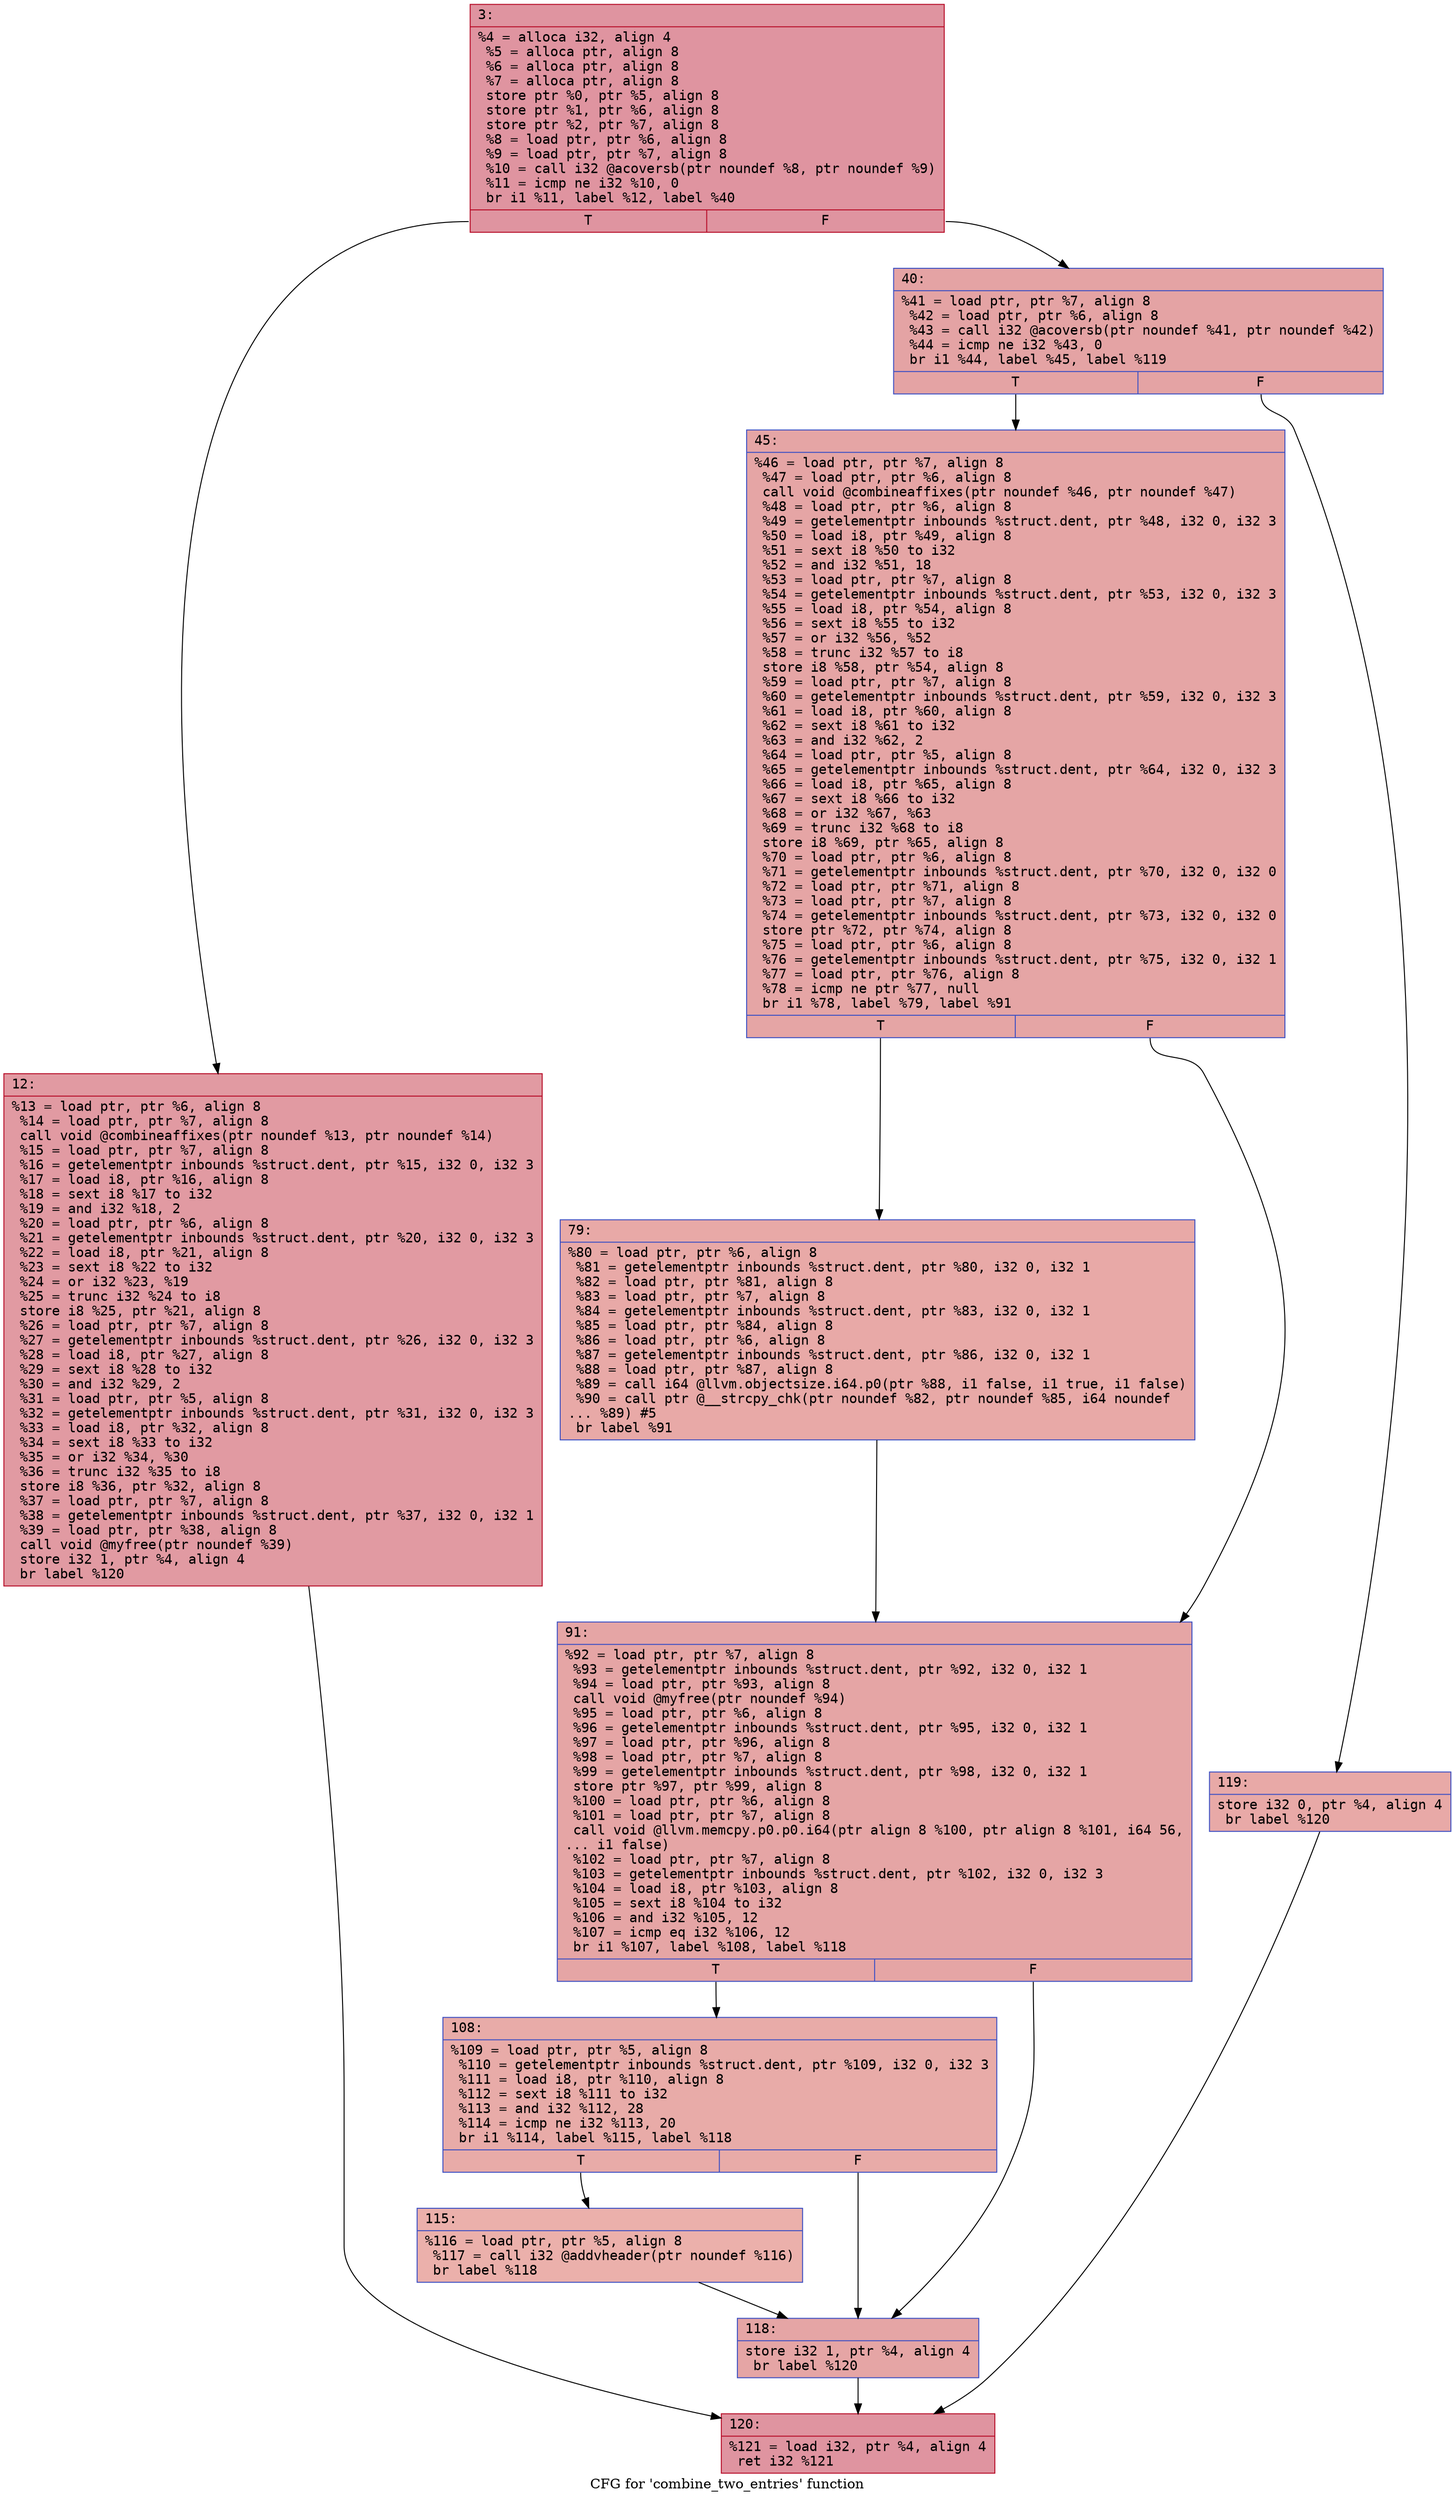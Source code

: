 digraph "CFG for 'combine_two_entries' function" {
	label="CFG for 'combine_two_entries' function";

	Node0x6000000d0d70 [shape=record,color="#b70d28ff", style=filled, fillcolor="#b70d2870" fontname="Courier",label="{3:\l|  %4 = alloca i32, align 4\l  %5 = alloca ptr, align 8\l  %6 = alloca ptr, align 8\l  %7 = alloca ptr, align 8\l  store ptr %0, ptr %5, align 8\l  store ptr %1, ptr %6, align 8\l  store ptr %2, ptr %7, align 8\l  %8 = load ptr, ptr %6, align 8\l  %9 = load ptr, ptr %7, align 8\l  %10 = call i32 @acoversb(ptr noundef %8, ptr noundef %9)\l  %11 = icmp ne i32 %10, 0\l  br i1 %11, label %12, label %40\l|{<s0>T|<s1>F}}"];
	Node0x6000000d0d70:s0 -> Node0x6000000d0dc0[tooltip="3 -> 12\nProbability 62.50%" ];
	Node0x6000000d0d70:s1 -> Node0x6000000d0e10[tooltip="3 -> 40\nProbability 37.50%" ];
	Node0x6000000d0dc0 [shape=record,color="#b70d28ff", style=filled, fillcolor="#bb1b2c70" fontname="Courier",label="{12:\l|  %13 = load ptr, ptr %6, align 8\l  %14 = load ptr, ptr %7, align 8\l  call void @combineaffixes(ptr noundef %13, ptr noundef %14)\l  %15 = load ptr, ptr %7, align 8\l  %16 = getelementptr inbounds %struct.dent, ptr %15, i32 0, i32 3\l  %17 = load i8, ptr %16, align 8\l  %18 = sext i8 %17 to i32\l  %19 = and i32 %18, 2\l  %20 = load ptr, ptr %6, align 8\l  %21 = getelementptr inbounds %struct.dent, ptr %20, i32 0, i32 3\l  %22 = load i8, ptr %21, align 8\l  %23 = sext i8 %22 to i32\l  %24 = or i32 %23, %19\l  %25 = trunc i32 %24 to i8\l  store i8 %25, ptr %21, align 8\l  %26 = load ptr, ptr %7, align 8\l  %27 = getelementptr inbounds %struct.dent, ptr %26, i32 0, i32 3\l  %28 = load i8, ptr %27, align 8\l  %29 = sext i8 %28 to i32\l  %30 = and i32 %29, 2\l  %31 = load ptr, ptr %5, align 8\l  %32 = getelementptr inbounds %struct.dent, ptr %31, i32 0, i32 3\l  %33 = load i8, ptr %32, align 8\l  %34 = sext i8 %33 to i32\l  %35 = or i32 %34, %30\l  %36 = trunc i32 %35 to i8\l  store i8 %36, ptr %32, align 8\l  %37 = load ptr, ptr %7, align 8\l  %38 = getelementptr inbounds %struct.dent, ptr %37, i32 0, i32 1\l  %39 = load ptr, ptr %38, align 8\l  call void @myfree(ptr noundef %39)\l  store i32 1, ptr %4, align 4\l  br label %120\l}"];
	Node0x6000000d0dc0 -> Node0x6000000d1090[tooltip="12 -> 120\nProbability 100.00%" ];
	Node0x6000000d0e10 [shape=record,color="#3d50c3ff", style=filled, fillcolor="#c32e3170" fontname="Courier",label="{40:\l|  %41 = load ptr, ptr %7, align 8\l  %42 = load ptr, ptr %6, align 8\l  %43 = call i32 @acoversb(ptr noundef %41, ptr noundef %42)\l  %44 = icmp ne i32 %43, 0\l  br i1 %44, label %45, label %119\l|{<s0>T|<s1>F}}"];
	Node0x6000000d0e10:s0 -> Node0x6000000d0e60[tooltip="40 -> 45\nProbability 62.50%" ];
	Node0x6000000d0e10:s1 -> Node0x6000000d1040[tooltip="40 -> 119\nProbability 37.50%" ];
	Node0x6000000d0e60 [shape=record,color="#3d50c3ff", style=filled, fillcolor="#c5333470" fontname="Courier",label="{45:\l|  %46 = load ptr, ptr %7, align 8\l  %47 = load ptr, ptr %6, align 8\l  call void @combineaffixes(ptr noundef %46, ptr noundef %47)\l  %48 = load ptr, ptr %6, align 8\l  %49 = getelementptr inbounds %struct.dent, ptr %48, i32 0, i32 3\l  %50 = load i8, ptr %49, align 8\l  %51 = sext i8 %50 to i32\l  %52 = and i32 %51, 18\l  %53 = load ptr, ptr %7, align 8\l  %54 = getelementptr inbounds %struct.dent, ptr %53, i32 0, i32 3\l  %55 = load i8, ptr %54, align 8\l  %56 = sext i8 %55 to i32\l  %57 = or i32 %56, %52\l  %58 = trunc i32 %57 to i8\l  store i8 %58, ptr %54, align 8\l  %59 = load ptr, ptr %7, align 8\l  %60 = getelementptr inbounds %struct.dent, ptr %59, i32 0, i32 3\l  %61 = load i8, ptr %60, align 8\l  %62 = sext i8 %61 to i32\l  %63 = and i32 %62, 2\l  %64 = load ptr, ptr %5, align 8\l  %65 = getelementptr inbounds %struct.dent, ptr %64, i32 0, i32 3\l  %66 = load i8, ptr %65, align 8\l  %67 = sext i8 %66 to i32\l  %68 = or i32 %67, %63\l  %69 = trunc i32 %68 to i8\l  store i8 %69, ptr %65, align 8\l  %70 = load ptr, ptr %6, align 8\l  %71 = getelementptr inbounds %struct.dent, ptr %70, i32 0, i32 0\l  %72 = load ptr, ptr %71, align 8\l  %73 = load ptr, ptr %7, align 8\l  %74 = getelementptr inbounds %struct.dent, ptr %73, i32 0, i32 0\l  store ptr %72, ptr %74, align 8\l  %75 = load ptr, ptr %6, align 8\l  %76 = getelementptr inbounds %struct.dent, ptr %75, i32 0, i32 1\l  %77 = load ptr, ptr %76, align 8\l  %78 = icmp ne ptr %77, null\l  br i1 %78, label %79, label %91\l|{<s0>T|<s1>F}}"];
	Node0x6000000d0e60:s0 -> Node0x6000000d0eb0[tooltip="45 -> 79\nProbability 62.50%" ];
	Node0x6000000d0e60:s1 -> Node0x6000000d0f00[tooltip="45 -> 91\nProbability 37.50%" ];
	Node0x6000000d0eb0 [shape=record,color="#3d50c3ff", style=filled, fillcolor="#ca3b3770" fontname="Courier",label="{79:\l|  %80 = load ptr, ptr %6, align 8\l  %81 = getelementptr inbounds %struct.dent, ptr %80, i32 0, i32 1\l  %82 = load ptr, ptr %81, align 8\l  %83 = load ptr, ptr %7, align 8\l  %84 = getelementptr inbounds %struct.dent, ptr %83, i32 0, i32 1\l  %85 = load ptr, ptr %84, align 8\l  %86 = load ptr, ptr %6, align 8\l  %87 = getelementptr inbounds %struct.dent, ptr %86, i32 0, i32 1\l  %88 = load ptr, ptr %87, align 8\l  %89 = call i64 @llvm.objectsize.i64.p0(ptr %88, i1 false, i1 true, i1 false)\l  %90 = call ptr @__strcpy_chk(ptr noundef %82, ptr noundef %85, i64 noundef\l... %89) #5\l  br label %91\l}"];
	Node0x6000000d0eb0 -> Node0x6000000d0f00[tooltip="79 -> 91\nProbability 100.00%" ];
	Node0x6000000d0f00 [shape=record,color="#3d50c3ff", style=filled, fillcolor="#c5333470" fontname="Courier",label="{91:\l|  %92 = load ptr, ptr %7, align 8\l  %93 = getelementptr inbounds %struct.dent, ptr %92, i32 0, i32 1\l  %94 = load ptr, ptr %93, align 8\l  call void @myfree(ptr noundef %94)\l  %95 = load ptr, ptr %6, align 8\l  %96 = getelementptr inbounds %struct.dent, ptr %95, i32 0, i32 1\l  %97 = load ptr, ptr %96, align 8\l  %98 = load ptr, ptr %7, align 8\l  %99 = getelementptr inbounds %struct.dent, ptr %98, i32 0, i32 1\l  store ptr %97, ptr %99, align 8\l  %100 = load ptr, ptr %6, align 8\l  %101 = load ptr, ptr %7, align 8\l  call void @llvm.memcpy.p0.p0.i64(ptr align 8 %100, ptr align 8 %101, i64 56,\l... i1 false)\l  %102 = load ptr, ptr %7, align 8\l  %103 = getelementptr inbounds %struct.dent, ptr %102, i32 0, i32 3\l  %104 = load i8, ptr %103, align 8\l  %105 = sext i8 %104 to i32\l  %106 = and i32 %105, 12\l  %107 = icmp eq i32 %106, 12\l  br i1 %107, label %108, label %118\l|{<s0>T|<s1>F}}"];
	Node0x6000000d0f00:s0 -> Node0x6000000d0f50[tooltip="91 -> 108\nProbability 50.00%" ];
	Node0x6000000d0f00:s1 -> Node0x6000000d0ff0[tooltip="91 -> 118\nProbability 50.00%" ];
	Node0x6000000d0f50 [shape=record,color="#3d50c3ff", style=filled, fillcolor="#cc403a70" fontname="Courier",label="{108:\l|  %109 = load ptr, ptr %5, align 8\l  %110 = getelementptr inbounds %struct.dent, ptr %109, i32 0, i32 3\l  %111 = load i8, ptr %110, align 8\l  %112 = sext i8 %111 to i32\l  %113 = and i32 %112, 28\l  %114 = icmp ne i32 %113, 20\l  br i1 %114, label %115, label %118\l|{<s0>T|<s1>F}}"];
	Node0x6000000d0f50:s0 -> Node0x6000000d0fa0[tooltip="108 -> 115\nProbability 50.00%" ];
	Node0x6000000d0f50:s1 -> Node0x6000000d0ff0[tooltip="108 -> 118\nProbability 50.00%" ];
	Node0x6000000d0fa0 [shape=record,color="#3d50c3ff", style=filled, fillcolor="#d24b4070" fontname="Courier",label="{115:\l|  %116 = load ptr, ptr %5, align 8\l  %117 = call i32 @addvheader(ptr noundef %116)\l  br label %118\l}"];
	Node0x6000000d0fa0 -> Node0x6000000d0ff0[tooltip="115 -> 118\nProbability 100.00%" ];
	Node0x6000000d0ff0 [shape=record,color="#3d50c3ff", style=filled, fillcolor="#c5333470" fontname="Courier",label="{118:\l|  store i32 1, ptr %4, align 4\l  br label %120\l}"];
	Node0x6000000d0ff0 -> Node0x6000000d1090[tooltip="118 -> 120\nProbability 100.00%" ];
	Node0x6000000d1040 [shape=record,color="#3d50c3ff", style=filled, fillcolor="#ca3b3770" fontname="Courier",label="{119:\l|  store i32 0, ptr %4, align 4\l  br label %120\l}"];
	Node0x6000000d1040 -> Node0x6000000d1090[tooltip="119 -> 120\nProbability 100.00%" ];
	Node0x6000000d1090 [shape=record,color="#b70d28ff", style=filled, fillcolor="#b70d2870" fontname="Courier",label="{120:\l|  %121 = load i32, ptr %4, align 4\l  ret i32 %121\l}"];
}
